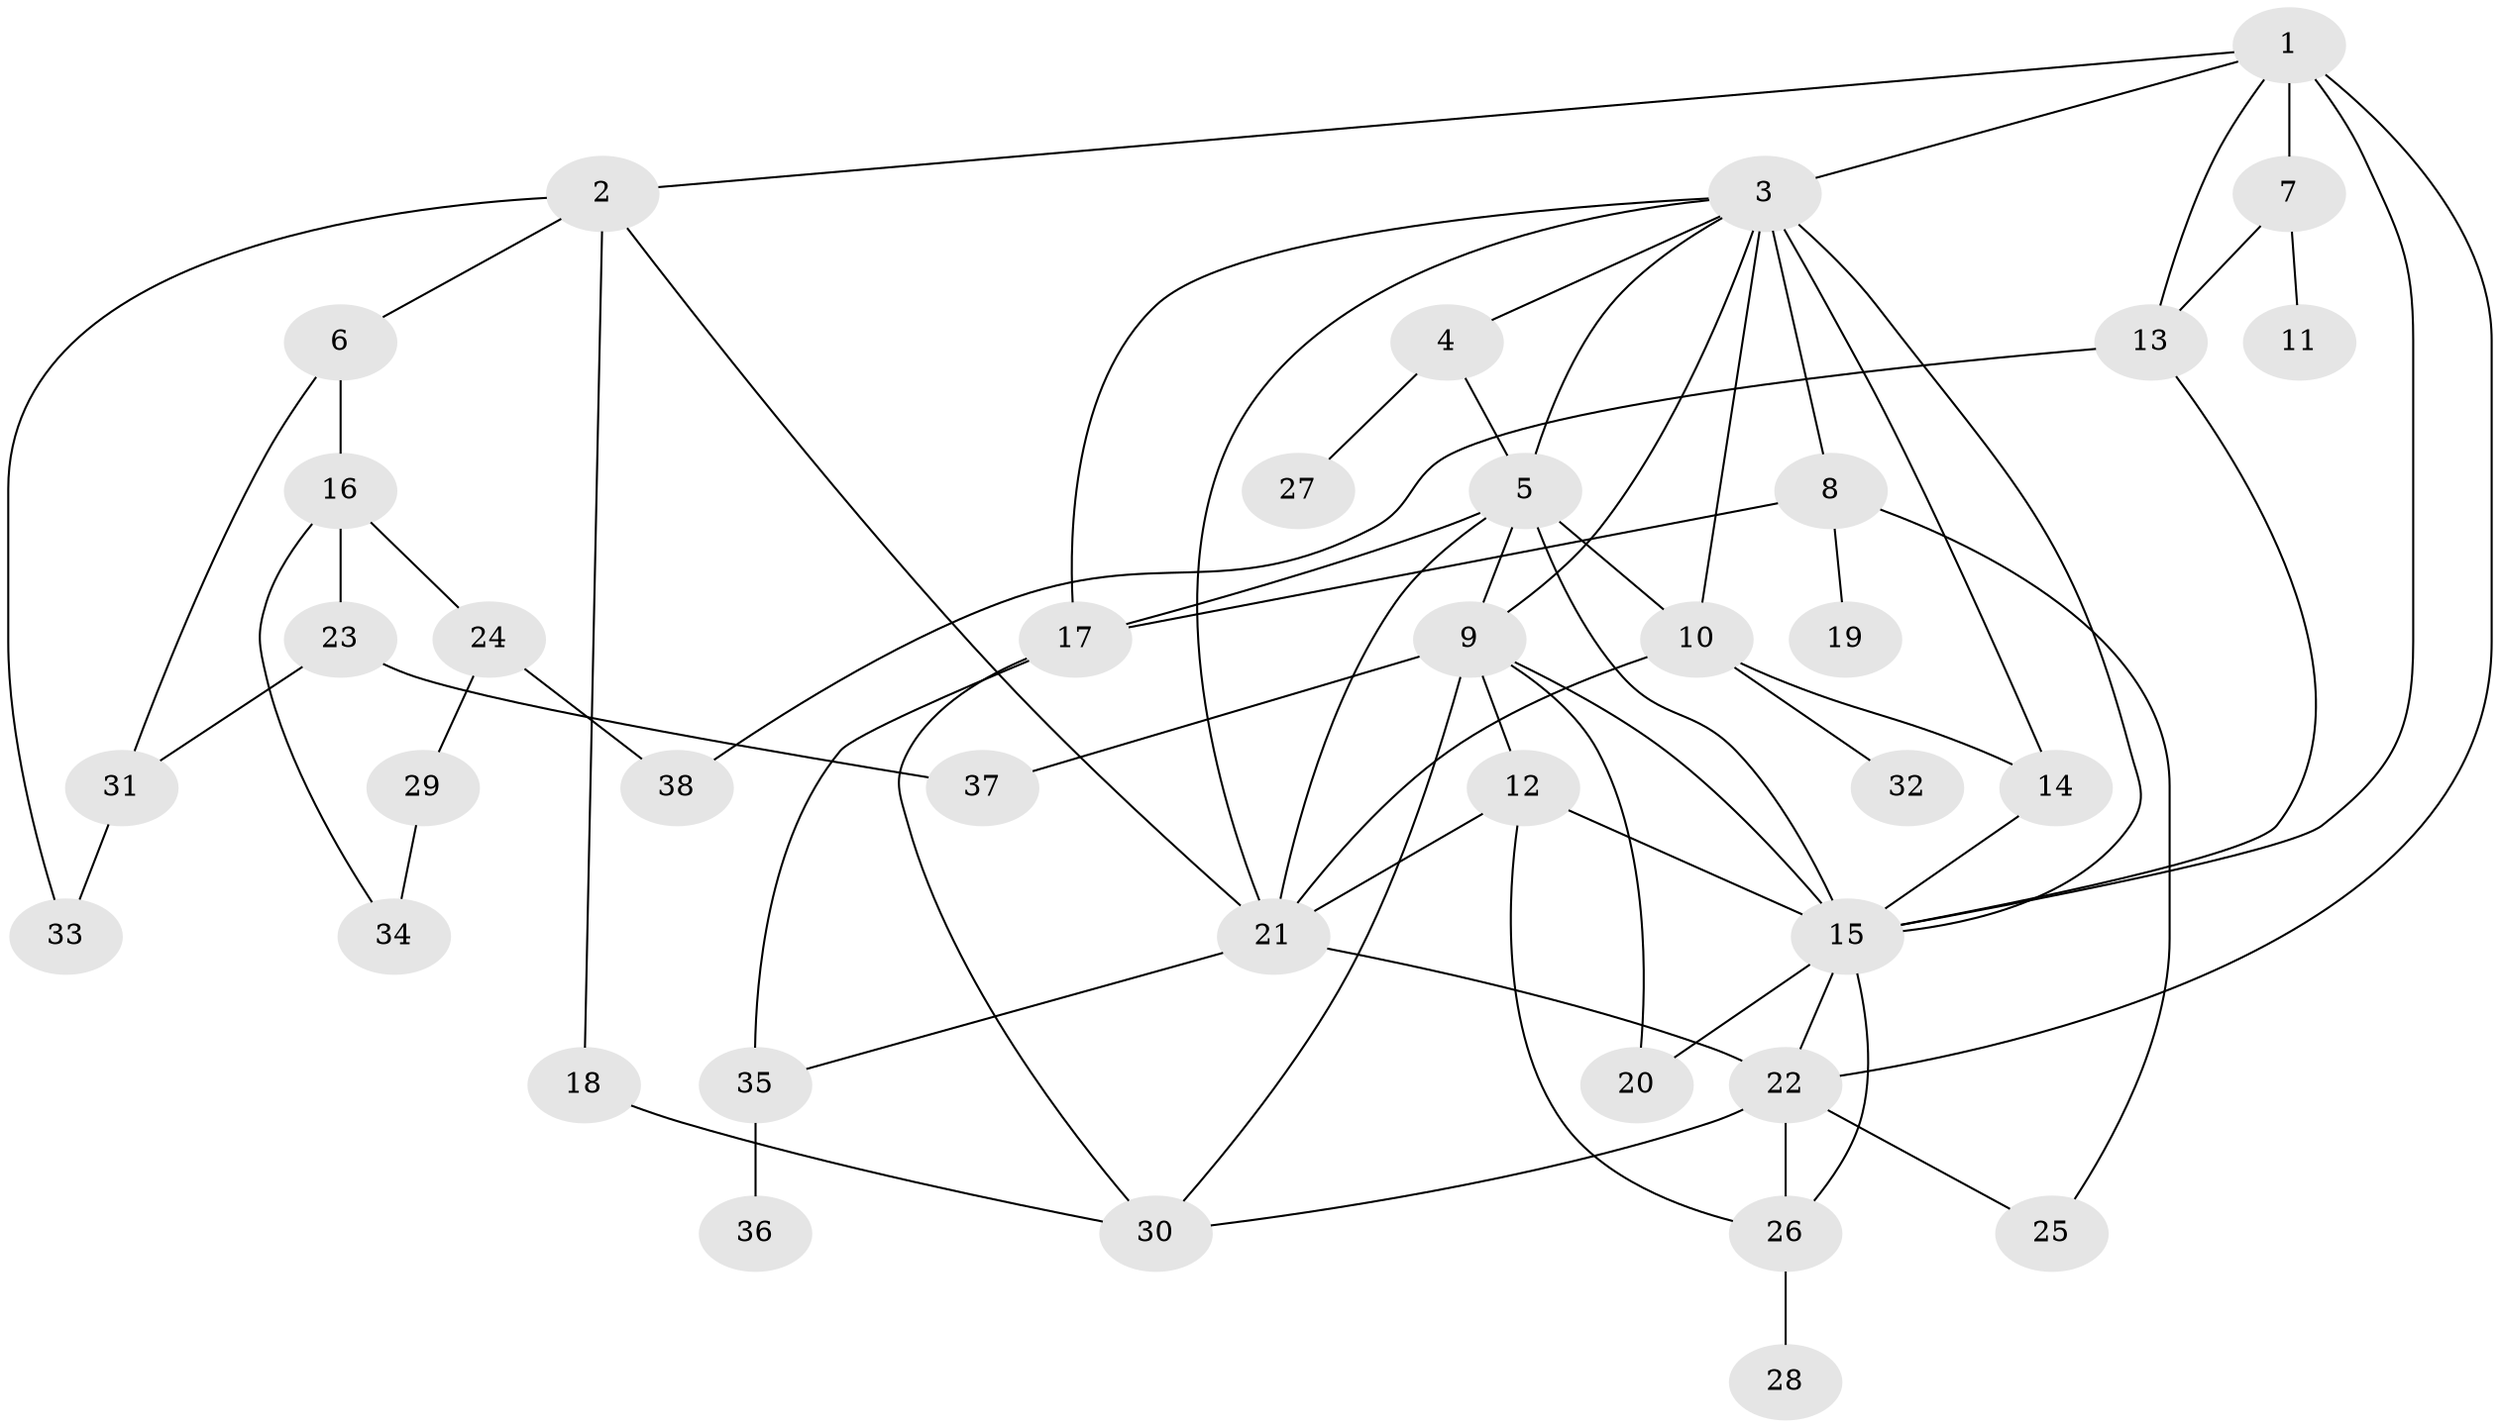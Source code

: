 // original degree distribution, {6: 0.05333333333333334, 4: 0.14666666666666667, 7: 0.02666666666666667, 3: 0.28, 2: 0.28, 8: 0.013333333333333334, 1: 0.16, 5: 0.04}
// Generated by graph-tools (version 1.1) at 2025/34/03/09/25 02:34:18]
// undirected, 38 vertices, 69 edges
graph export_dot {
graph [start="1"]
  node [color=gray90,style=filled];
  1;
  2;
  3;
  4;
  5;
  6;
  7;
  8;
  9;
  10;
  11;
  12;
  13;
  14;
  15;
  16;
  17;
  18;
  19;
  20;
  21;
  22;
  23;
  24;
  25;
  26;
  27;
  28;
  29;
  30;
  31;
  32;
  33;
  34;
  35;
  36;
  37;
  38;
  1 -- 2 [weight=1.0];
  1 -- 3 [weight=1.0];
  1 -- 7 [weight=2.0];
  1 -- 13 [weight=1.0];
  1 -- 15 [weight=1.0];
  1 -- 22 [weight=1.0];
  2 -- 6 [weight=1.0];
  2 -- 18 [weight=1.0];
  2 -- 21 [weight=1.0];
  2 -- 33 [weight=1.0];
  3 -- 4 [weight=1.0];
  3 -- 5 [weight=1.0];
  3 -- 8 [weight=1.0];
  3 -- 9 [weight=1.0];
  3 -- 10 [weight=1.0];
  3 -- 14 [weight=3.0];
  3 -- 15 [weight=1.0];
  3 -- 17 [weight=1.0];
  3 -- 21 [weight=1.0];
  4 -- 5 [weight=1.0];
  4 -- 27 [weight=1.0];
  5 -- 9 [weight=1.0];
  5 -- 10 [weight=2.0];
  5 -- 15 [weight=1.0];
  5 -- 17 [weight=2.0];
  5 -- 21 [weight=1.0];
  6 -- 16 [weight=1.0];
  6 -- 31 [weight=1.0];
  7 -- 11 [weight=2.0];
  7 -- 13 [weight=1.0];
  8 -- 17 [weight=4.0];
  8 -- 19 [weight=1.0];
  8 -- 25 [weight=1.0];
  9 -- 12 [weight=1.0];
  9 -- 15 [weight=1.0];
  9 -- 20 [weight=1.0];
  9 -- 30 [weight=1.0];
  9 -- 37 [weight=1.0];
  10 -- 14 [weight=1.0];
  10 -- 21 [weight=2.0];
  10 -- 32 [weight=1.0];
  12 -- 15 [weight=1.0];
  12 -- 21 [weight=1.0];
  12 -- 26 [weight=1.0];
  13 -- 15 [weight=1.0];
  13 -- 38 [weight=1.0];
  14 -- 15 [weight=1.0];
  15 -- 20 [weight=1.0];
  15 -- 22 [weight=1.0];
  15 -- 26 [weight=1.0];
  16 -- 23 [weight=1.0];
  16 -- 24 [weight=1.0];
  16 -- 34 [weight=1.0];
  17 -- 30 [weight=1.0];
  17 -- 35 [weight=1.0];
  18 -- 30 [weight=1.0];
  21 -- 22 [weight=1.0];
  21 -- 35 [weight=1.0];
  22 -- 25 [weight=1.0];
  22 -- 26 [weight=1.0];
  22 -- 30 [weight=1.0];
  23 -- 31 [weight=1.0];
  23 -- 37 [weight=1.0];
  24 -- 29 [weight=1.0];
  24 -- 38 [weight=1.0];
  26 -- 28 [weight=1.0];
  29 -- 34 [weight=1.0];
  31 -- 33 [weight=1.0];
  35 -- 36 [weight=1.0];
}
